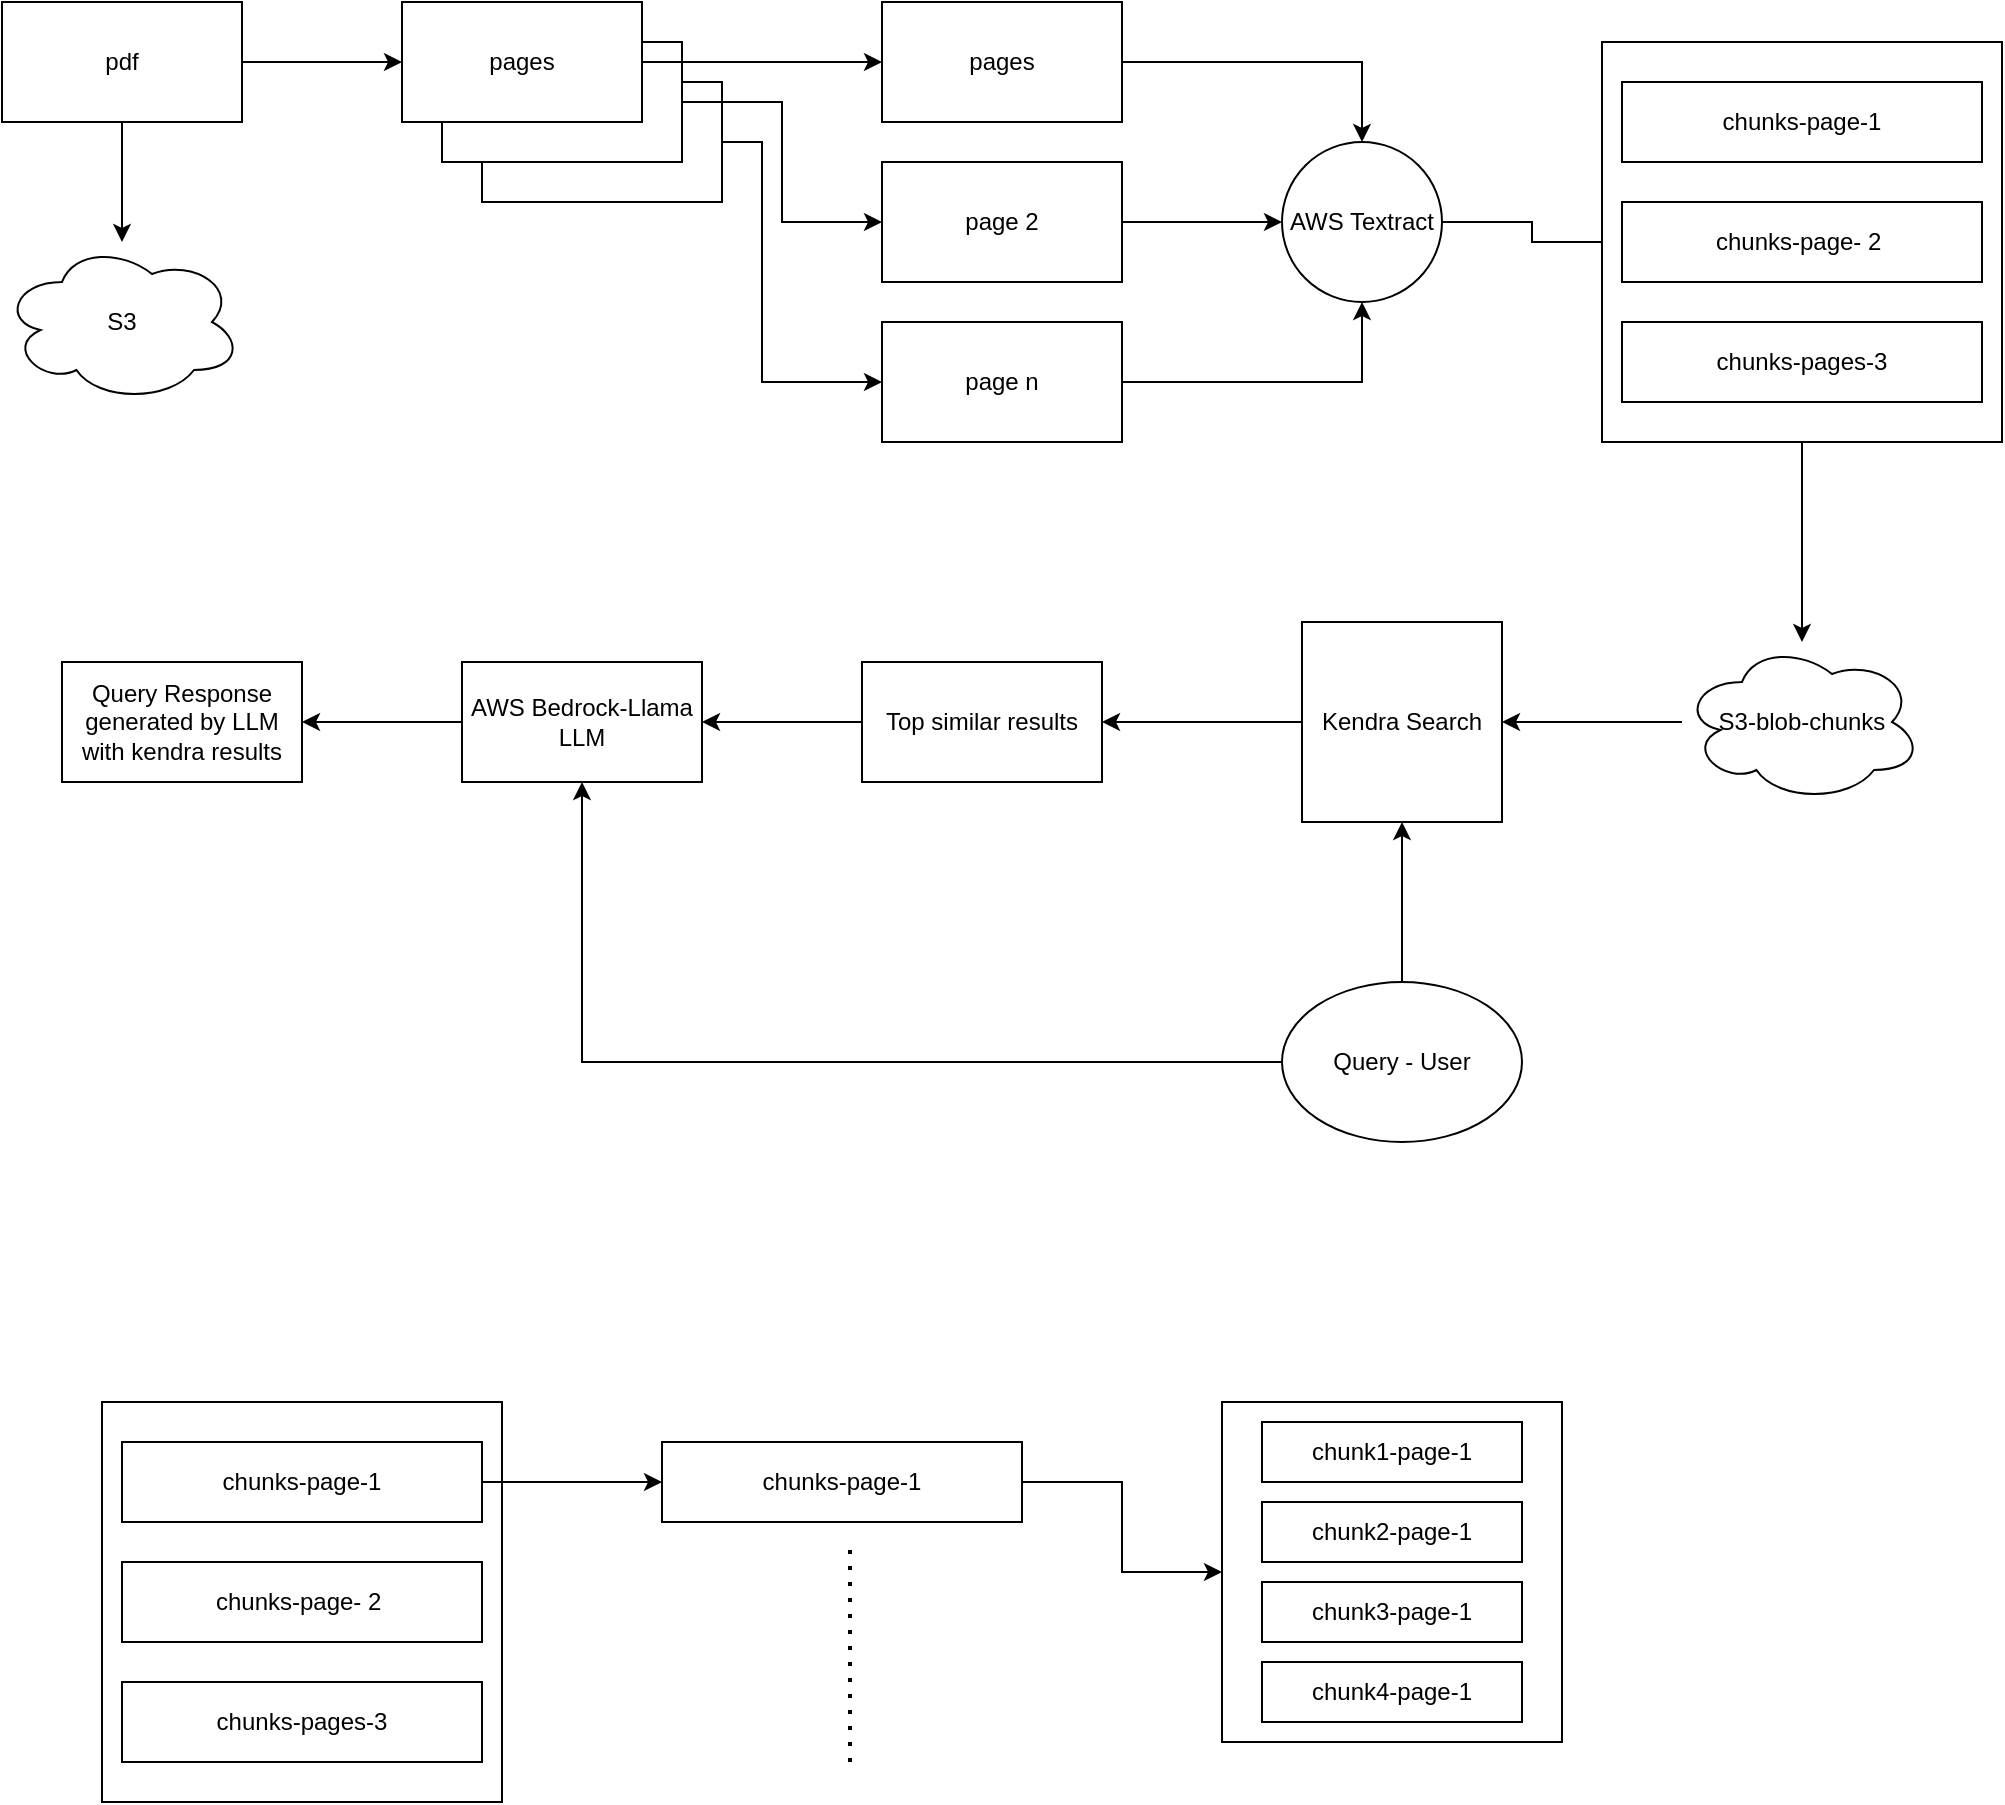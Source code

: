 <mxfile version="23.1.5" type="github">
  <diagram name="Page-1" id="E9omDG2VUWIRgUTPPdQj">
    <mxGraphModel dx="1035" dy="566" grid="1" gridSize="10" guides="1" tooltips="1" connect="1" arrows="1" fold="1" page="1" pageScale="1" pageWidth="827" pageHeight="1169" math="0" shadow="0">
      <root>
        <mxCell id="0" />
        <mxCell id="1" parent="0" />
        <mxCell id="vHCOlDt2PjztKLMFICLv-16" value="" style="edgeStyle=orthogonalEdgeStyle;rounded=0;orthogonalLoop=1;jettySize=auto;html=1;" edge="1" parent="1" source="vHCOlDt2PjztKLMFICLv-1" target="vHCOlDt2PjztKLMFICLv-8">
          <mxGeometry relative="1" as="geometry" />
        </mxCell>
        <mxCell id="vHCOlDt2PjztKLMFICLv-17" value="" style="edgeStyle=orthogonalEdgeStyle;rounded=0;orthogonalLoop=1;jettySize=auto;html=1;" edge="1" parent="1" source="vHCOlDt2PjztKLMFICLv-1" target="vHCOlDt2PjztKLMFICLv-4">
          <mxGeometry relative="1" as="geometry" />
        </mxCell>
        <object label="pdf" id="vHCOlDt2PjztKLMFICLv-1">
          <mxCell style="rounded=0;whiteSpace=wrap;html=1;" vertex="1" parent="1">
            <mxGeometry x="40" y="40" width="120" height="60" as="geometry" />
          </mxCell>
        </object>
        <mxCell id="vHCOlDt2PjztKLMFICLv-22" style="edgeStyle=orthogonalEdgeStyle;rounded=0;orthogonalLoop=1;jettySize=auto;html=1;entryX=0;entryY=0.5;entryDx=0;entryDy=0;" edge="1" parent="1" source="vHCOlDt2PjztKLMFICLv-3" target="vHCOlDt2PjztKLMFICLv-7">
          <mxGeometry relative="1" as="geometry">
            <Array as="points">
              <mxPoint x="420" y="110" />
              <mxPoint x="420" y="230" />
            </Array>
          </mxGeometry>
        </mxCell>
        <mxCell id="vHCOlDt2PjztKLMFICLv-3" value="" style="rounded=0;whiteSpace=wrap;html=1;" vertex="1" parent="1">
          <mxGeometry x="280" y="80" width="120" height="60" as="geometry" />
        </mxCell>
        <mxCell id="vHCOlDt2PjztKLMFICLv-21" style="edgeStyle=orthogonalEdgeStyle;rounded=0;orthogonalLoop=1;jettySize=auto;html=1;" edge="1" parent="1" source="vHCOlDt2PjztKLMFICLv-2" target="vHCOlDt2PjztKLMFICLv-6">
          <mxGeometry relative="1" as="geometry" />
        </mxCell>
        <mxCell id="vHCOlDt2PjztKLMFICLv-2" value="" style="rounded=0;whiteSpace=wrap;html=1;" vertex="1" parent="1">
          <mxGeometry x="260" y="60" width="120" height="60" as="geometry" />
        </mxCell>
        <mxCell id="vHCOlDt2PjztKLMFICLv-19" value="" style="edgeStyle=orthogonalEdgeStyle;rounded=0;orthogonalLoop=1;jettySize=auto;html=1;" edge="1" parent="1" source="vHCOlDt2PjztKLMFICLv-4" target="vHCOlDt2PjztKLMFICLv-18">
          <mxGeometry relative="1" as="geometry" />
        </mxCell>
        <mxCell id="vHCOlDt2PjztKLMFICLv-4" value="pages" style="rounded=0;whiteSpace=wrap;html=1;" vertex="1" parent="1">
          <mxGeometry x="240" y="40" width="120" height="60" as="geometry" />
        </mxCell>
        <mxCell id="vHCOlDt2PjztKLMFICLv-5" value="page 1" style="rounded=0;whiteSpace=wrap;html=1;" vertex="1" parent="1">
          <mxGeometry x="480" y="40" width="120" height="60" as="geometry" />
        </mxCell>
        <mxCell id="vHCOlDt2PjztKLMFICLv-24" value="" style="edgeStyle=orthogonalEdgeStyle;rounded=0;orthogonalLoop=1;jettySize=auto;html=1;" edge="1" parent="1" source="vHCOlDt2PjztKLMFICLv-6" target="vHCOlDt2PjztKLMFICLv-9">
          <mxGeometry relative="1" as="geometry" />
        </mxCell>
        <mxCell id="vHCOlDt2PjztKLMFICLv-6" value="page 2" style="rounded=0;whiteSpace=wrap;html=1;" vertex="1" parent="1">
          <mxGeometry x="480" y="120" width="120" height="60" as="geometry" />
        </mxCell>
        <mxCell id="vHCOlDt2PjztKLMFICLv-25" style="edgeStyle=orthogonalEdgeStyle;rounded=0;orthogonalLoop=1;jettySize=auto;html=1;" edge="1" parent="1" source="vHCOlDt2PjztKLMFICLv-7" target="vHCOlDt2PjztKLMFICLv-9">
          <mxGeometry relative="1" as="geometry" />
        </mxCell>
        <mxCell id="vHCOlDt2PjztKLMFICLv-7" value="page n" style="rounded=0;whiteSpace=wrap;html=1;" vertex="1" parent="1">
          <mxGeometry x="480" y="200" width="120" height="60" as="geometry" />
        </mxCell>
        <mxCell id="vHCOlDt2PjztKLMFICLv-8" value="S3" style="ellipse;shape=cloud;whiteSpace=wrap;html=1;" vertex="1" parent="1">
          <mxGeometry x="40" y="160" width="120" height="80" as="geometry" />
        </mxCell>
        <mxCell id="vHCOlDt2PjztKLMFICLv-28" value="" style="edgeStyle=orthogonalEdgeStyle;rounded=0;orthogonalLoop=1;jettySize=auto;html=1;" edge="1" parent="1" source="vHCOlDt2PjztKLMFICLv-9" target="vHCOlDt2PjztKLMFICLv-13">
          <mxGeometry relative="1" as="geometry" />
        </mxCell>
        <mxCell id="vHCOlDt2PjztKLMFICLv-9" value="AWS Textract" style="ellipse;whiteSpace=wrap;html=1;aspect=fixed;" vertex="1" parent="1">
          <mxGeometry x="680" y="110" width="80" height="80" as="geometry" />
        </mxCell>
        <mxCell id="vHCOlDt2PjztKLMFICLv-32" value="" style="edgeStyle=orthogonalEdgeStyle;rounded=0;orthogonalLoop=1;jettySize=auto;html=1;" edge="1" parent="1" source="vHCOlDt2PjztKLMFICLv-10" target="vHCOlDt2PjztKLMFICLv-30">
          <mxGeometry relative="1" as="geometry" />
        </mxCell>
        <mxCell id="vHCOlDt2PjztKLMFICLv-10" value="" style="whiteSpace=wrap;html=1;aspect=fixed;align=left;" vertex="1" parent="1">
          <mxGeometry x="840" y="60" width="200" height="200" as="geometry" />
        </mxCell>
        <mxCell id="vHCOlDt2PjztKLMFICLv-11" value="chunks-page-1" style="rounded=0;whiteSpace=wrap;html=1;" vertex="1" parent="1">
          <mxGeometry x="850" y="80" width="180" height="40" as="geometry" />
        </mxCell>
        <mxCell id="vHCOlDt2PjztKLMFICLv-13" value="chunks-page- 2&amp;nbsp;" style="rounded=0;whiteSpace=wrap;html=1;" vertex="1" parent="1">
          <mxGeometry x="850" y="140" width="180" height="40" as="geometry" />
        </mxCell>
        <mxCell id="vHCOlDt2PjztKLMFICLv-14" value="chunks-pages-3" style="rounded=0;whiteSpace=wrap;html=1;" vertex="1" parent="1">
          <mxGeometry x="850" y="200" width="180" height="40" as="geometry" />
        </mxCell>
        <mxCell id="vHCOlDt2PjztKLMFICLv-23" style="edgeStyle=orthogonalEdgeStyle;rounded=0;orthogonalLoop=1;jettySize=auto;html=1;exitX=1;exitY=0.5;exitDx=0;exitDy=0;entryX=0.5;entryY=0;entryDx=0;entryDy=0;" edge="1" parent="1" source="vHCOlDt2PjztKLMFICLv-18" target="vHCOlDt2PjztKLMFICLv-9">
          <mxGeometry relative="1" as="geometry" />
        </mxCell>
        <mxCell id="vHCOlDt2PjztKLMFICLv-18" value="pages" style="rounded=0;whiteSpace=wrap;html=1;" vertex="1" parent="1">
          <mxGeometry x="480" y="40" width="120" height="60" as="geometry" />
        </mxCell>
        <mxCell id="vHCOlDt2PjztKLMFICLv-37" value="" style="edgeStyle=orthogonalEdgeStyle;rounded=0;orthogonalLoop=1;jettySize=auto;html=1;" edge="1" parent="1" source="vHCOlDt2PjztKLMFICLv-29" target="vHCOlDt2PjztKLMFICLv-36">
          <mxGeometry relative="1" as="geometry" />
        </mxCell>
        <mxCell id="vHCOlDt2PjztKLMFICLv-29" value="Kendra Search" style="whiteSpace=wrap;html=1;aspect=fixed;" vertex="1" parent="1">
          <mxGeometry x="690" y="350" width="100" height="100" as="geometry" />
        </mxCell>
        <mxCell id="vHCOlDt2PjztKLMFICLv-33" value="" style="edgeStyle=orthogonalEdgeStyle;rounded=0;orthogonalLoop=1;jettySize=auto;html=1;" edge="1" parent="1" source="vHCOlDt2PjztKLMFICLv-30" target="vHCOlDt2PjztKLMFICLv-29">
          <mxGeometry relative="1" as="geometry" />
        </mxCell>
        <mxCell id="vHCOlDt2PjztKLMFICLv-30" value="S3-blob-chunks" style="ellipse;shape=cloud;whiteSpace=wrap;html=1;" vertex="1" parent="1">
          <mxGeometry x="880" y="360" width="120" height="80" as="geometry" />
        </mxCell>
        <mxCell id="vHCOlDt2PjztKLMFICLv-35" value="" style="edgeStyle=orthogonalEdgeStyle;rounded=0;orthogonalLoop=1;jettySize=auto;html=1;" edge="1" parent="1" source="vHCOlDt2PjztKLMFICLv-34" target="vHCOlDt2PjztKLMFICLv-29">
          <mxGeometry relative="1" as="geometry" />
        </mxCell>
        <mxCell id="vHCOlDt2PjztKLMFICLv-40" style="edgeStyle=orthogonalEdgeStyle;rounded=0;orthogonalLoop=1;jettySize=auto;html=1;entryX=0.5;entryY=1;entryDx=0;entryDy=0;" edge="1" parent="1" source="vHCOlDt2PjztKLMFICLv-34" target="vHCOlDt2PjztKLMFICLv-38">
          <mxGeometry relative="1" as="geometry" />
        </mxCell>
        <mxCell id="vHCOlDt2PjztKLMFICLv-34" value="Query - User" style="ellipse;whiteSpace=wrap;html=1;" vertex="1" parent="1">
          <mxGeometry x="680" y="530" width="120" height="80" as="geometry" />
        </mxCell>
        <mxCell id="vHCOlDt2PjztKLMFICLv-39" value="" style="edgeStyle=orthogonalEdgeStyle;rounded=0;orthogonalLoop=1;jettySize=auto;html=1;" edge="1" parent="1" source="vHCOlDt2PjztKLMFICLv-36" target="vHCOlDt2PjztKLMFICLv-38">
          <mxGeometry relative="1" as="geometry" />
        </mxCell>
        <mxCell id="vHCOlDt2PjztKLMFICLv-36" value="Top similar results" style="rounded=0;whiteSpace=wrap;html=1;" vertex="1" parent="1">
          <mxGeometry x="470" y="370" width="120" height="60" as="geometry" />
        </mxCell>
        <mxCell id="vHCOlDt2PjztKLMFICLv-42" value="" style="edgeStyle=orthogonalEdgeStyle;rounded=0;orthogonalLoop=1;jettySize=auto;html=1;" edge="1" parent="1" source="vHCOlDt2PjztKLMFICLv-38" target="vHCOlDt2PjztKLMFICLv-41">
          <mxGeometry relative="1" as="geometry" />
        </mxCell>
        <mxCell id="vHCOlDt2PjztKLMFICLv-38" value="AWS Bedrock-Llama LLM" style="rounded=0;whiteSpace=wrap;html=1;" vertex="1" parent="1">
          <mxGeometry x="270" y="370" width="120" height="60" as="geometry" />
        </mxCell>
        <mxCell id="vHCOlDt2PjztKLMFICLv-41" value="Query Response generated by LLM with kendra results" style="whiteSpace=wrap;html=1;rounded=0;" vertex="1" parent="1">
          <mxGeometry x="70" y="370" width="120" height="60" as="geometry" />
        </mxCell>
        <mxCell id="vHCOlDt2PjztKLMFICLv-43" value="" style="whiteSpace=wrap;html=1;aspect=fixed;align=left;" vertex="1" parent="1">
          <mxGeometry x="90" y="740" width="200" height="200" as="geometry" />
        </mxCell>
        <mxCell id="vHCOlDt2PjztKLMFICLv-56" value="" style="edgeStyle=orthogonalEdgeStyle;rounded=0;orthogonalLoop=1;jettySize=auto;html=1;" edge="1" parent="1" source="vHCOlDt2PjztKLMFICLv-44" target="vHCOlDt2PjztKLMFICLv-48">
          <mxGeometry relative="1" as="geometry" />
        </mxCell>
        <mxCell id="vHCOlDt2PjztKLMFICLv-44" value="chunks-page-1" style="rounded=0;whiteSpace=wrap;html=1;" vertex="1" parent="1">
          <mxGeometry x="100" y="760" width="180" height="40" as="geometry" />
        </mxCell>
        <mxCell id="vHCOlDt2PjztKLMFICLv-45" value="chunks-page- 2&amp;nbsp;" style="rounded=0;whiteSpace=wrap;html=1;" vertex="1" parent="1">
          <mxGeometry x="100" y="820" width="180" height="40" as="geometry" />
        </mxCell>
        <mxCell id="vHCOlDt2PjztKLMFICLv-46" value="chunks-pages-3" style="rounded=0;whiteSpace=wrap;html=1;" vertex="1" parent="1">
          <mxGeometry x="100" y="880" width="180" height="40" as="geometry" />
        </mxCell>
        <mxCell id="vHCOlDt2PjztKLMFICLv-57" value="" style="edgeStyle=orthogonalEdgeStyle;rounded=0;orthogonalLoop=1;jettySize=auto;html=1;" edge="1" parent="1" source="vHCOlDt2PjztKLMFICLv-48" target="vHCOlDt2PjztKLMFICLv-49">
          <mxGeometry relative="1" as="geometry" />
        </mxCell>
        <mxCell id="vHCOlDt2PjztKLMFICLv-48" value="chunks-page-1" style="rounded=0;whiteSpace=wrap;html=1;" vertex="1" parent="1">
          <mxGeometry x="370" y="760" width="180" height="40" as="geometry" />
        </mxCell>
        <mxCell id="vHCOlDt2PjztKLMFICLv-49" value="" style="rounded=0;whiteSpace=wrap;html=1;" vertex="1" parent="1">
          <mxGeometry x="650" y="740" width="170" height="170" as="geometry" />
        </mxCell>
        <mxCell id="vHCOlDt2PjztKLMFICLv-50" value="chunk1-page-1" style="rounded=0;whiteSpace=wrap;html=1;" vertex="1" parent="1">
          <mxGeometry x="670" y="750" width="130" height="30" as="geometry" />
        </mxCell>
        <mxCell id="vHCOlDt2PjztKLMFICLv-51" value="chunk2-page-1" style="rounded=0;whiteSpace=wrap;html=1;" vertex="1" parent="1">
          <mxGeometry x="670" y="790" width="130" height="30" as="geometry" />
        </mxCell>
        <mxCell id="vHCOlDt2PjztKLMFICLv-52" value="chunk3-page-1" style="rounded=0;whiteSpace=wrap;html=1;" vertex="1" parent="1">
          <mxGeometry x="670" y="830" width="130" height="30" as="geometry" />
        </mxCell>
        <mxCell id="vHCOlDt2PjztKLMFICLv-55" value="chunk4-page-1" style="rounded=0;whiteSpace=wrap;html=1;" vertex="1" parent="1">
          <mxGeometry x="670" y="870" width="130" height="30" as="geometry" />
        </mxCell>
        <mxCell id="vHCOlDt2PjztKLMFICLv-58" value="" style="endArrow=none;dashed=1;html=1;dashPattern=1 3;strokeWidth=2;rounded=0;" edge="1" parent="1">
          <mxGeometry width="50" height="50" relative="1" as="geometry">
            <mxPoint x="464" y="920" as="sourcePoint" />
            <mxPoint x="464" y="810" as="targetPoint" />
          </mxGeometry>
        </mxCell>
      </root>
    </mxGraphModel>
  </diagram>
</mxfile>
